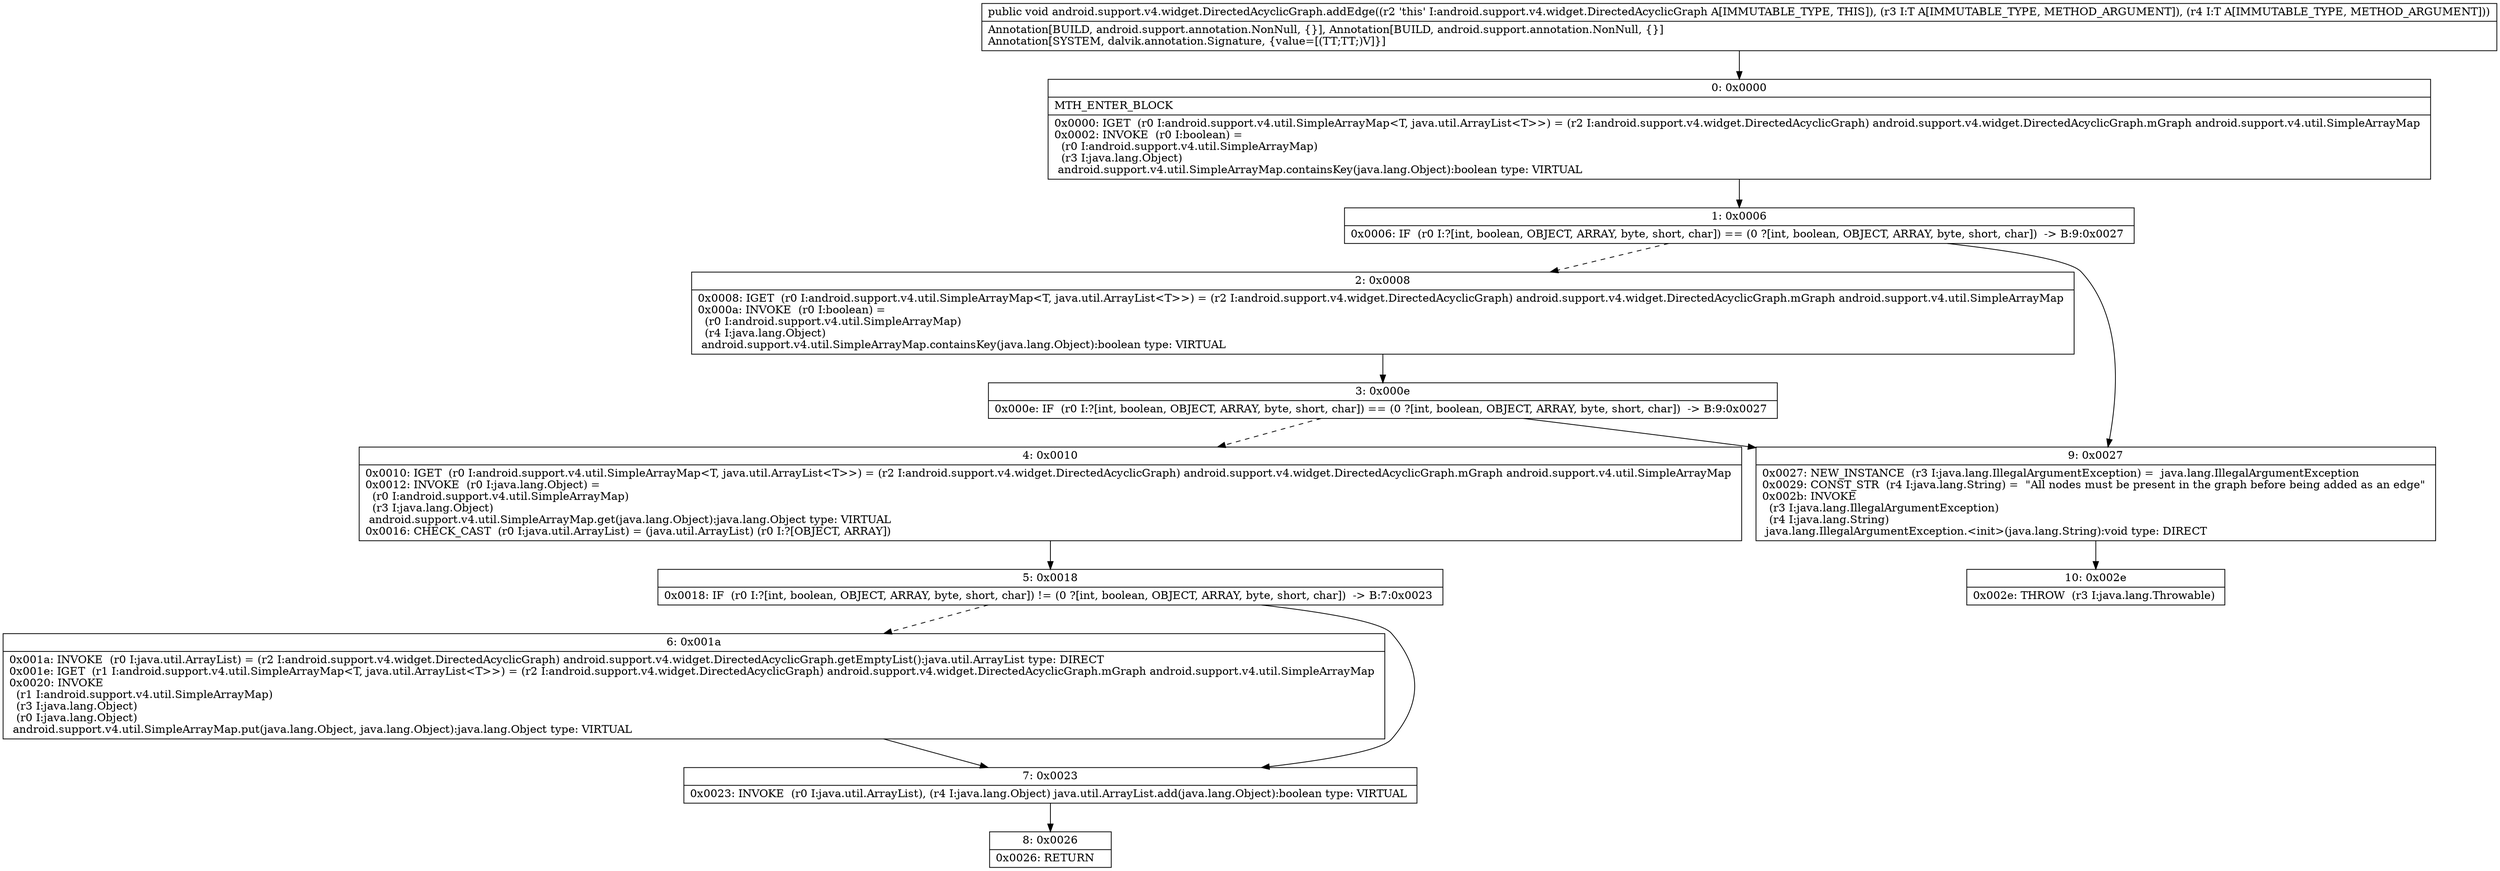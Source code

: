 digraph "CFG forandroid.support.v4.widget.DirectedAcyclicGraph.addEdge(Ljava\/lang\/Object;Ljava\/lang\/Object;)V" {
Node_0 [shape=record,label="{0\:\ 0x0000|MTH_ENTER_BLOCK\l|0x0000: IGET  (r0 I:android.support.v4.util.SimpleArrayMap\<T, java.util.ArrayList\<T\>\>) = (r2 I:android.support.v4.widget.DirectedAcyclicGraph) android.support.v4.widget.DirectedAcyclicGraph.mGraph android.support.v4.util.SimpleArrayMap \l0x0002: INVOKE  (r0 I:boolean) = \l  (r0 I:android.support.v4.util.SimpleArrayMap)\l  (r3 I:java.lang.Object)\l android.support.v4.util.SimpleArrayMap.containsKey(java.lang.Object):boolean type: VIRTUAL \l}"];
Node_1 [shape=record,label="{1\:\ 0x0006|0x0006: IF  (r0 I:?[int, boolean, OBJECT, ARRAY, byte, short, char]) == (0 ?[int, boolean, OBJECT, ARRAY, byte, short, char])  \-\> B:9:0x0027 \l}"];
Node_2 [shape=record,label="{2\:\ 0x0008|0x0008: IGET  (r0 I:android.support.v4.util.SimpleArrayMap\<T, java.util.ArrayList\<T\>\>) = (r2 I:android.support.v4.widget.DirectedAcyclicGraph) android.support.v4.widget.DirectedAcyclicGraph.mGraph android.support.v4.util.SimpleArrayMap \l0x000a: INVOKE  (r0 I:boolean) = \l  (r0 I:android.support.v4.util.SimpleArrayMap)\l  (r4 I:java.lang.Object)\l android.support.v4.util.SimpleArrayMap.containsKey(java.lang.Object):boolean type: VIRTUAL \l}"];
Node_3 [shape=record,label="{3\:\ 0x000e|0x000e: IF  (r0 I:?[int, boolean, OBJECT, ARRAY, byte, short, char]) == (0 ?[int, boolean, OBJECT, ARRAY, byte, short, char])  \-\> B:9:0x0027 \l}"];
Node_4 [shape=record,label="{4\:\ 0x0010|0x0010: IGET  (r0 I:android.support.v4.util.SimpleArrayMap\<T, java.util.ArrayList\<T\>\>) = (r2 I:android.support.v4.widget.DirectedAcyclicGraph) android.support.v4.widget.DirectedAcyclicGraph.mGraph android.support.v4.util.SimpleArrayMap \l0x0012: INVOKE  (r0 I:java.lang.Object) = \l  (r0 I:android.support.v4.util.SimpleArrayMap)\l  (r3 I:java.lang.Object)\l android.support.v4.util.SimpleArrayMap.get(java.lang.Object):java.lang.Object type: VIRTUAL \l0x0016: CHECK_CAST  (r0 I:java.util.ArrayList) = (java.util.ArrayList) (r0 I:?[OBJECT, ARRAY]) \l}"];
Node_5 [shape=record,label="{5\:\ 0x0018|0x0018: IF  (r0 I:?[int, boolean, OBJECT, ARRAY, byte, short, char]) != (0 ?[int, boolean, OBJECT, ARRAY, byte, short, char])  \-\> B:7:0x0023 \l}"];
Node_6 [shape=record,label="{6\:\ 0x001a|0x001a: INVOKE  (r0 I:java.util.ArrayList) = (r2 I:android.support.v4.widget.DirectedAcyclicGraph) android.support.v4.widget.DirectedAcyclicGraph.getEmptyList():java.util.ArrayList type: DIRECT \l0x001e: IGET  (r1 I:android.support.v4.util.SimpleArrayMap\<T, java.util.ArrayList\<T\>\>) = (r2 I:android.support.v4.widget.DirectedAcyclicGraph) android.support.v4.widget.DirectedAcyclicGraph.mGraph android.support.v4.util.SimpleArrayMap \l0x0020: INVOKE  \l  (r1 I:android.support.v4.util.SimpleArrayMap)\l  (r3 I:java.lang.Object)\l  (r0 I:java.lang.Object)\l android.support.v4.util.SimpleArrayMap.put(java.lang.Object, java.lang.Object):java.lang.Object type: VIRTUAL \l}"];
Node_7 [shape=record,label="{7\:\ 0x0023|0x0023: INVOKE  (r0 I:java.util.ArrayList), (r4 I:java.lang.Object) java.util.ArrayList.add(java.lang.Object):boolean type: VIRTUAL \l}"];
Node_8 [shape=record,label="{8\:\ 0x0026|0x0026: RETURN   \l}"];
Node_9 [shape=record,label="{9\:\ 0x0027|0x0027: NEW_INSTANCE  (r3 I:java.lang.IllegalArgumentException) =  java.lang.IllegalArgumentException \l0x0029: CONST_STR  (r4 I:java.lang.String) =  \"All nodes must be present in the graph before being added as an edge\" \l0x002b: INVOKE  \l  (r3 I:java.lang.IllegalArgumentException)\l  (r4 I:java.lang.String)\l java.lang.IllegalArgumentException.\<init\>(java.lang.String):void type: DIRECT \l}"];
Node_10 [shape=record,label="{10\:\ 0x002e|0x002e: THROW  (r3 I:java.lang.Throwable) \l}"];
MethodNode[shape=record,label="{public void android.support.v4.widget.DirectedAcyclicGraph.addEdge((r2 'this' I:android.support.v4.widget.DirectedAcyclicGraph A[IMMUTABLE_TYPE, THIS]), (r3 I:T A[IMMUTABLE_TYPE, METHOD_ARGUMENT]), (r4 I:T A[IMMUTABLE_TYPE, METHOD_ARGUMENT]))  | Annotation[BUILD, android.support.annotation.NonNull, \{\}], Annotation[BUILD, android.support.annotation.NonNull, \{\}]\lAnnotation[SYSTEM, dalvik.annotation.Signature, \{value=[(TT;TT;)V]\}]\l}"];
MethodNode -> Node_0;
Node_0 -> Node_1;
Node_1 -> Node_2[style=dashed];
Node_1 -> Node_9;
Node_2 -> Node_3;
Node_3 -> Node_4[style=dashed];
Node_3 -> Node_9;
Node_4 -> Node_5;
Node_5 -> Node_6[style=dashed];
Node_5 -> Node_7;
Node_6 -> Node_7;
Node_7 -> Node_8;
Node_9 -> Node_10;
}


